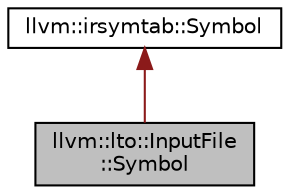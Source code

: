 digraph "llvm::lto::InputFile::Symbol"
{
 // LATEX_PDF_SIZE
  bgcolor="transparent";
  edge [fontname="Helvetica",fontsize="10",labelfontname="Helvetica",labelfontsize="10"];
  node [fontname="Helvetica",fontsize="10",shape="box"];
  Node1 [label="llvm::lto::InputFile\l::Symbol",height=0.2,width=0.4,color="black", fillcolor="grey75", style="filled", fontcolor="black",tooltip="The purpose of this class is to only expose the symbol information that an LTO client should need in ..."];
  Node2 -> Node1 [dir="back",color="firebrick4",fontsize="10",style="solid",fontname="Helvetica"];
  Node2 [label="llvm::irsymtab::Symbol",height=0.2,width=0.4,color="black",URL="$structllvm_1_1irsymtab_1_1Symbol.html",tooltip="This represents a symbol that has been read from a storage::Symbol and possibly a storage::Uncommon."];
}
